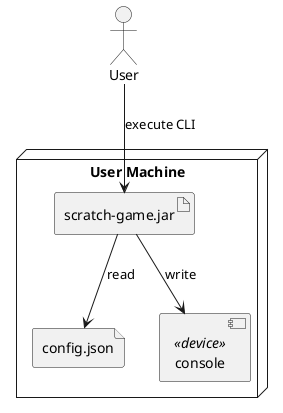 @startuml
node "User Machine" {
    artifact "scratch-game.jar"
    file "config.json"
    [console] <<device>>

}

actor "User" as user
user --> "scratch-game.jar" : execute CLI
"scratch-game.jar" --> "config.json" : read
"scratch-game.jar" --> "console" : write
@enduml

